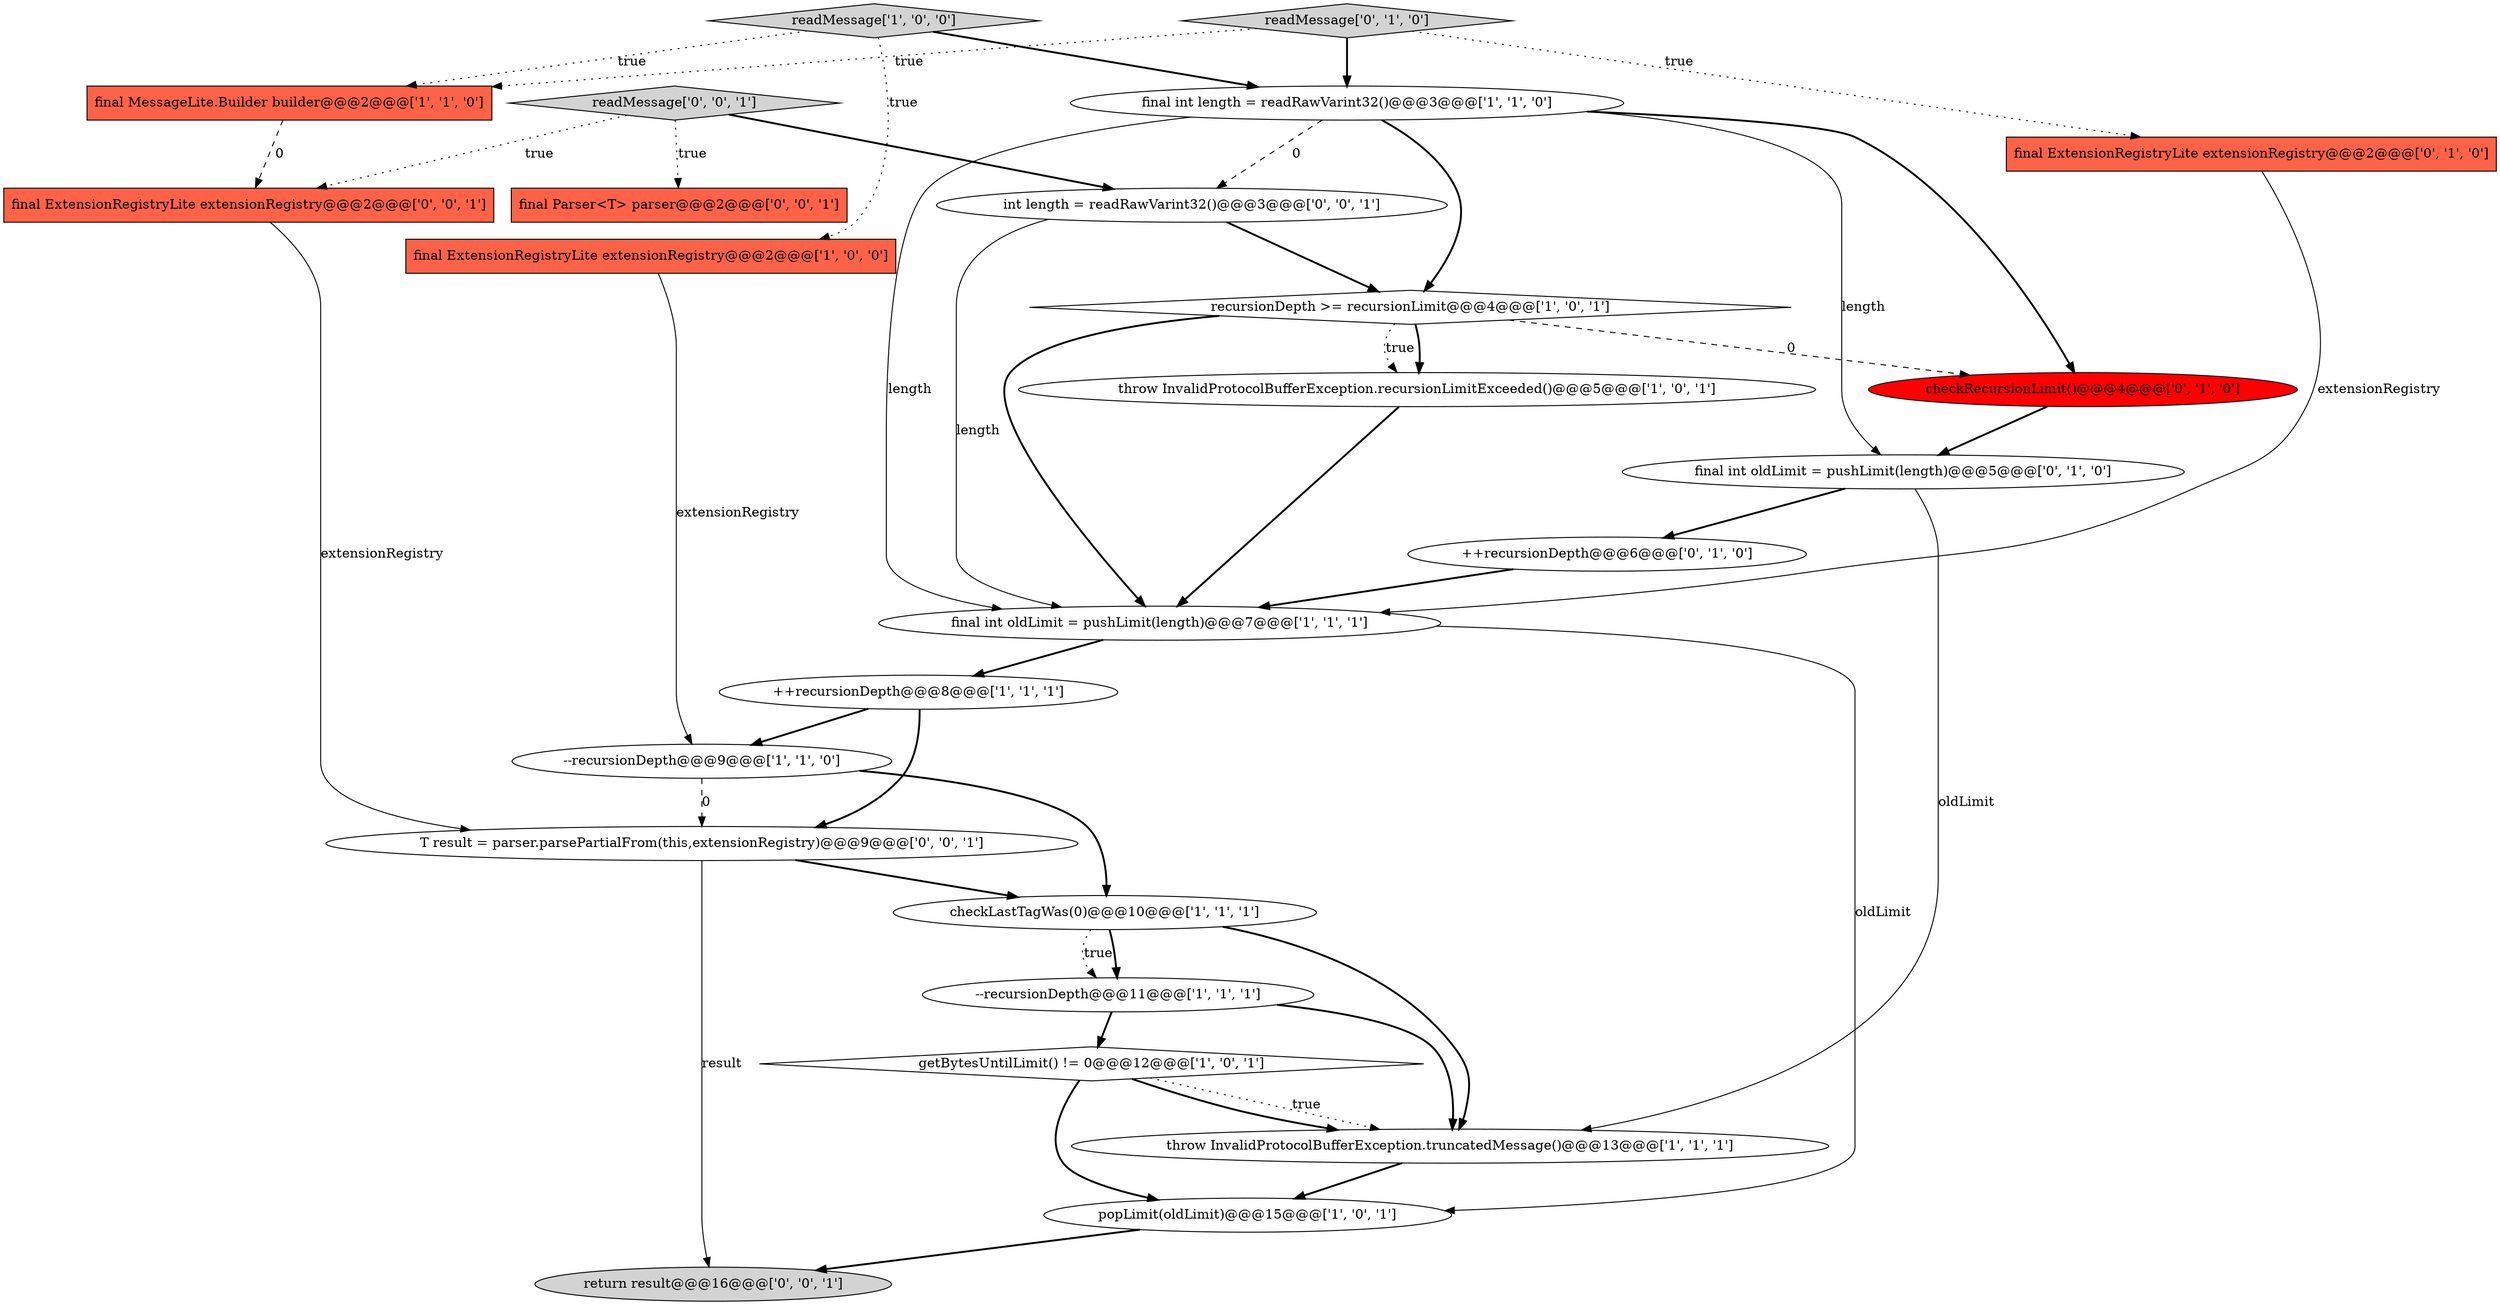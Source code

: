 digraph {
16 [style = filled, label = "readMessage['0', '1', '0']", fillcolor = lightgray, shape = diamond image = "AAA0AAABBB2BBB"];
14 [style = filled, label = "final ExtensionRegistryLite extensionRegistry@@@2@@@['0', '1', '0']", fillcolor = tomato, shape = box image = "AAA0AAABBB2BBB"];
22 [style = filled, label = "final ExtensionRegistryLite extensionRegistry@@@2@@@['0', '0', '1']", fillcolor = tomato, shape = box image = "AAA0AAABBB3BBB"];
18 [style = filled, label = "checkRecursionLimit()@@@4@@@['0', '1', '0']", fillcolor = red, shape = ellipse image = "AAA1AAABBB2BBB"];
1 [style = filled, label = "final int oldLimit = pushLimit(length)@@@7@@@['1', '1', '1']", fillcolor = white, shape = ellipse image = "AAA0AAABBB1BBB"];
15 [style = filled, label = "++recursionDepth@@@6@@@['0', '1', '0']", fillcolor = white, shape = ellipse image = "AAA0AAABBB2BBB"];
5 [style = filled, label = "++recursionDepth@@@8@@@['1', '1', '1']", fillcolor = white, shape = ellipse image = "AAA0AAABBB1BBB"];
0 [style = filled, label = "recursionDepth >= recursionLimit@@@4@@@['1', '0', '1']", fillcolor = white, shape = diamond image = "AAA0AAABBB1BBB"];
8 [style = filled, label = "readMessage['1', '0', '0']", fillcolor = lightgray, shape = diamond image = "AAA0AAABBB1BBB"];
11 [style = filled, label = "--recursionDepth@@@9@@@['1', '1', '0']", fillcolor = white, shape = ellipse image = "AAA0AAABBB1BBB"];
20 [style = filled, label = "int length = readRawVarint32()@@@3@@@['0', '0', '1']", fillcolor = white, shape = ellipse image = "AAA0AAABBB3BBB"];
6 [style = filled, label = "getBytesUntilLimit() != 0@@@12@@@['1', '0', '1']", fillcolor = white, shape = diamond image = "AAA0AAABBB1BBB"];
10 [style = filled, label = "final ExtensionRegistryLite extensionRegistry@@@2@@@['1', '0', '0']", fillcolor = tomato, shape = box image = "AAA0AAABBB1BBB"];
7 [style = filled, label = "--recursionDepth@@@11@@@['1', '1', '1']", fillcolor = white, shape = ellipse image = "AAA0AAABBB1BBB"];
2 [style = filled, label = "checkLastTagWas(0)@@@10@@@['1', '1', '1']", fillcolor = white, shape = ellipse image = "AAA0AAABBB1BBB"];
9 [style = filled, label = "throw InvalidProtocolBufferException.recursionLimitExceeded()@@@5@@@['1', '0', '1']", fillcolor = white, shape = ellipse image = "AAA0AAABBB1BBB"];
23 [style = filled, label = "return result@@@16@@@['0', '0', '1']", fillcolor = lightgray, shape = ellipse image = "AAA0AAABBB3BBB"];
21 [style = filled, label = "readMessage['0', '0', '1']", fillcolor = lightgray, shape = diamond image = "AAA0AAABBB3BBB"];
13 [style = filled, label = "final MessageLite.Builder builder@@@2@@@['1', '1', '0']", fillcolor = tomato, shape = box image = "AAA0AAABBB1BBB"];
4 [style = filled, label = "final int length = readRawVarint32()@@@3@@@['1', '1', '0']", fillcolor = white, shape = ellipse image = "AAA0AAABBB1BBB"];
19 [style = filled, label = "final Parser<T> parser@@@2@@@['0', '0', '1']", fillcolor = tomato, shape = box image = "AAA0AAABBB3BBB"];
24 [style = filled, label = "T result = parser.parsePartialFrom(this,extensionRegistry)@@@9@@@['0', '0', '1']", fillcolor = white, shape = ellipse image = "AAA0AAABBB3BBB"];
12 [style = filled, label = "throw InvalidProtocolBufferException.truncatedMessage()@@@13@@@['1', '1', '1']", fillcolor = white, shape = ellipse image = "AAA0AAABBB1BBB"];
3 [style = filled, label = "popLimit(oldLimit)@@@15@@@['1', '0', '1']", fillcolor = white, shape = ellipse image = "AAA0AAABBB1BBB"];
17 [style = filled, label = "final int oldLimit = pushLimit(length)@@@5@@@['0', '1', '0']", fillcolor = white, shape = ellipse image = "AAA0AAABBB2BBB"];
1->5 [style = bold, label=""];
6->3 [style = bold, label=""];
0->9 [style = bold, label=""];
20->1 [style = solid, label="length"];
24->23 [style = solid, label="result"];
24->2 [style = bold, label=""];
16->13 [style = dotted, label="true"];
7->12 [style = bold, label=""];
4->17 [style = solid, label="length"];
20->0 [style = bold, label=""];
18->17 [style = bold, label=""];
21->22 [style = dotted, label="true"];
4->18 [style = bold, label=""];
14->1 [style = solid, label="extensionRegistry"];
8->10 [style = dotted, label="true"];
11->2 [style = bold, label=""];
2->12 [style = bold, label=""];
4->0 [style = bold, label=""];
1->3 [style = solid, label="oldLimit"];
17->12 [style = solid, label="oldLimit"];
3->23 [style = bold, label=""];
21->20 [style = bold, label=""];
22->24 [style = solid, label="extensionRegistry"];
4->20 [style = dashed, label="0"];
0->1 [style = bold, label=""];
5->24 [style = bold, label=""];
2->7 [style = dotted, label="true"];
21->19 [style = dotted, label="true"];
7->6 [style = bold, label=""];
4->1 [style = solid, label="length"];
16->14 [style = dotted, label="true"];
17->15 [style = bold, label=""];
11->24 [style = dashed, label="0"];
0->18 [style = dashed, label="0"];
5->11 [style = bold, label=""];
12->3 [style = bold, label=""];
6->12 [style = dotted, label="true"];
8->13 [style = dotted, label="true"];
2->7 [style = bold, label=""];
8->4 [style = bold, label=""];
16->4 [style = bold, label=""];
9->1 [style = bold, label=""];
0->9 [style = dotted, label="true"];
13->22 [style = dashed, label="0"];
10->11 [style = solid, label="extensionRegistry"];
15->1 [style = bold, label=""];
6->12 [style = bold, label=""];
}
